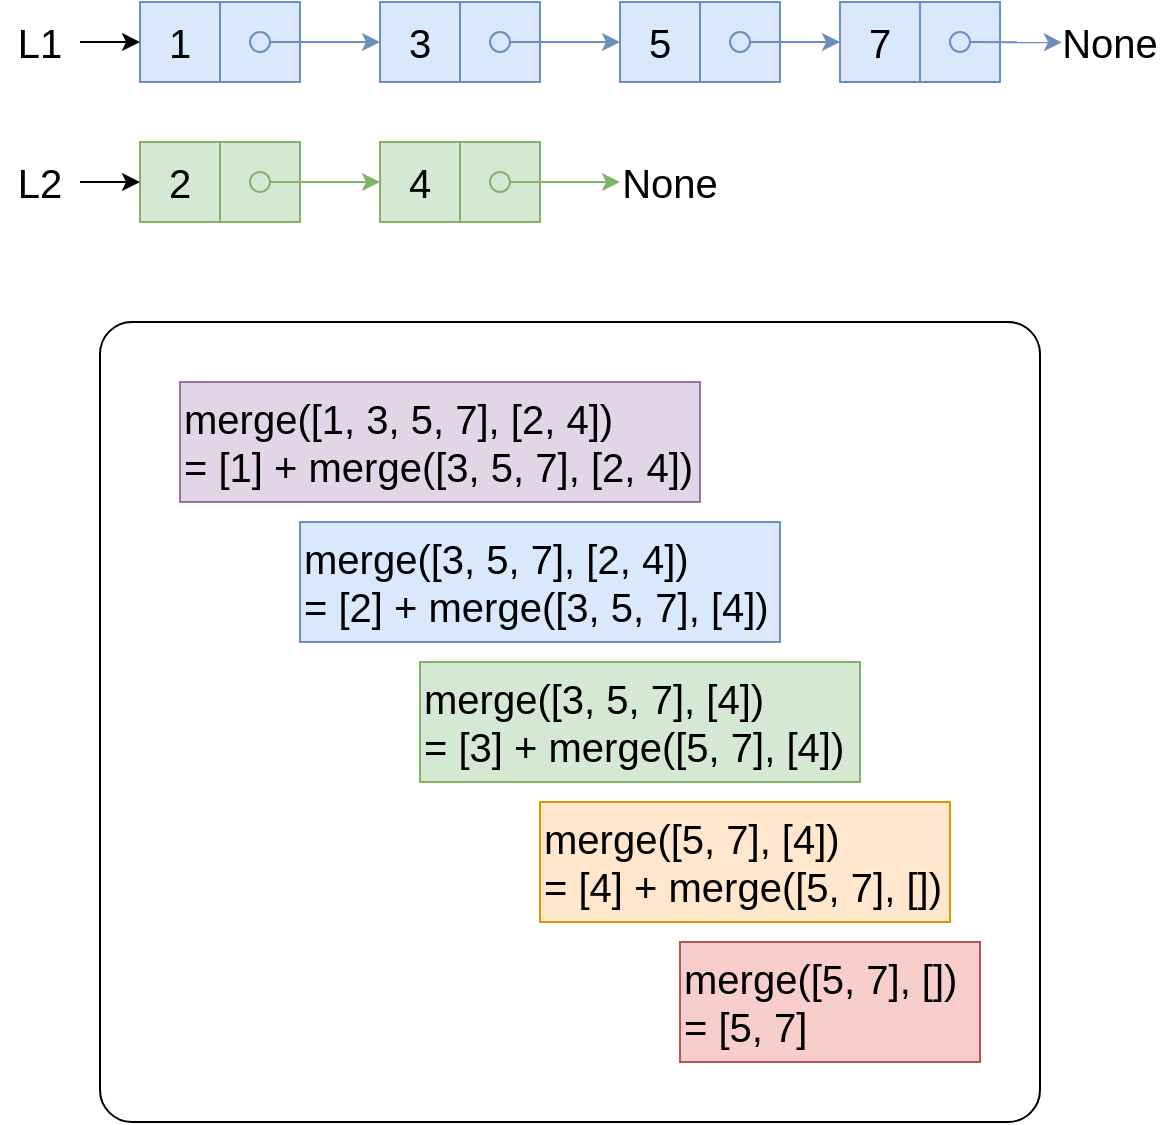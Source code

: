 <mxfile version="14.7.6" type="github">
  <diagram id="a430szO_g4folWIIHz0O" name="第 1 页">
    <mxGraphModel dx="1093" dy="656" grid="1" gridSize="10" guides="1" tooltips="1" connect="1" arrows="1" fold="1" page="1" pageScale="1" pageWidth="1169" pageHeight="827" math="0" shadow="0">
      <root>
        <mxCell id="0" />
        <mxCell id="1" parent="0" />
        <mxCell id="orhUgqsFpgOteOpga_pN-47" value="" style="rounded=1;whiteSpace=wrap;html=1;shadow=0;fontSize=20;arcSize=4;" vertex="1" parent="1">
          <mxGeometry x="70" y="330" width="470" height="400" as="geometry" />
        </mxCell>
        <mxCell id="orhUgqsFpgOteOpga_pN-5" value="" style="group;fillColor=#dae8fc;strokeColor=#6c8ebf;" vertex="1" connectable="0" parent="1">
          <mxGeometry x="90" y="170" width="80" height="40" as="geometry" />
        </mxCell>
        <mxCell id="orhUgqsFpgOteOpga_pN-3" value="&lt;font style=&quot;font-size: 20px&quot;&gt;1&lt;/font&gt;" style="rounded=0;whiteSpace=wrap;html=1;fillColor=#dae8fc;strokeColor=#6c8ebf;" vertex="1" parent="orhUgqsFpgOteOpga_pN-5">
          <mxGeometry width="40" height="40" as="geometry" />
        </mxCell>
        <mxCell id="orhUgqsFpgOteOpga_pN-4" value="" style="rounded=0;whiteSpace=wrap;html=1;fillColor=#dae8fc;strokeColor=#6c8ebf;" vertex="1" parent="orhUgqsFpgOteOpga_pN-5">
          <mxGeometry x="40" width="40" height="40" as="geometry" />
        </mxCell>
        <mxCell id="orhUgqsFpgOteOpga_pN-22" value="" style="ellipse;whiteSpace=wrap;html=1;aspect=fixed;fillColor=#dae8fc;strokeColor=#6c8ebf;" vertex="1" parent="orhUgqsFpgOteOpga_pN-5">
          <mxGeometry x="55" y="15" width="10" height="10" as="geometry" />
        </mxCell>
        <mxCell id="orhUgqsFpgOteOpga_pN-6" value="" style="group;fillColor=#dae8fc;strokeColor=#6c8ebf;" vertex="1" connectable="0" parent="1">
          <mxGeometry x="210" y="170" width="80" height="40" as="geometry" />
        </mxCell>
        <mxCell id="orhUgqsFpgOteOpga_pN-7" value="&lt;font style=&quot;font-size: 20px&quot;&gt;3&lt;/font&gt;" style="rounded=0;whiteSpace=wrap;html=1;fillColor=#dae8fc;strokeColor=#6c8ebf;" vertex="1" parent="orhUgqsFpgOteOpga_pN-6">
          <mxGeometry width="40" height="40" as="geometry" />
        </mxCell>
        <mxCell id="orhUgqsFpgOteOpga_pN-8" value="" style="rounded=0;whiteSpace=wrap;html=1;fillColor=#dae8fc;strokeColor=#6c8ebf;" vertex="1" parent="orhUgqsFpgOteOpga_pN-6">
          <mxGeometry x="40" width="40" height="40" as="geometry" />
        </mxCell>
        <mxCell id="orhUgqsFpgOteOpga_pN-23" value="" style="ellipse;whiteSpace=wrap;html=1;aspect=fixed;fillColor=#dae8fc;strokeColor=#6c8ebf;" vertex="1" parent="orhUgqsFpgOteOpga_pN-6">
          <mxGeometry x="55" y="15" width="10" height="10" as="geometry" />
        </mxCell>
        <mxCell id="orhUgqsFpgOteOpga_pN-9" value="" style="group;fillColor=#dae8fc;strokeColor=#6c8ebf;" vertex="1" connectable="0" parent="1">
          <mxGeometry x="330" y="170" width="80" height="40" as="geometry" />
        </mxCell>
        <mxCell id="orhUgqsFpgOteOpga_pN-10" value="&lt;font style=&quot;font-size: 20px&quot;&gt;5&lt;/font&gt;" style="rounded=0;whiteSpace=wrap;html=1;fillColor=#dae8fc;strokeColor=#6c8ebf;" vertex="1" parent="orhUgqsFpgOteOpga_pN-9">
          <mxGeometry width="40" height="40" as="geometry" />
        </mxCell>
        <mxCell id="orhUgqsFpgOteOpga_pN-11" value="" style="rounded=0;whiteSpace=wrap;html=1;fillColor=#dae8fc;strokeColor=#6c8ebf;" vertex="1" parent="orhUgqsFpgOteOpga_pN-9">
          <mxGeometry x="40" width="40" height="40" as="geometry" />
        </mxCell>
        <mxCell id="orhUgqsFpgOteOpga_pN-24" value="" style="ellipse;whiteSpace=wrap;html=1;aspect=fixed;fillColor=#dae8fc;strokeColor=#6c8ebf;" vertex="1" parent="orhUgqsFpgOteOpga_pN-9">
          <mxGeometry x="55" y="15" width="10" height="10" as="geometry" />
        </mxCell>
        <mxCell id="orhUgqsFpgOteOpga_pN-12" value="" style="group;fillColor=#dae8fc;strokeColor=#6c8ebf;" vertex="1" connectable="0" parent="1">
          <mxGeometry x="440" y="170" width="80" height="40" as="geometry" />
        </mxCell>
        <mxCell id="orhUgqsFpgOteOpga_pN-13" value="&lt;font style=&quot;font-size: 20px&quot;&gt;7&lt;/font&gt;" style="rounded=0;whiteSpace=wrap;html=1;fillColor=#dae8fc;strokeColor=#6c8ebf;" vertex="1" parent="orhUgqsFpgOteOpga_pN-12">
          <mxGeometry width="40" height="40" as="geometry" />
        </mxCell>
        <mxCell id="orhUgqsFpgOteOpga_pN-14" value="" style="rounded=0;whiteSpace=wrap;html=1;fillColor=#dae8fc;strokeColor=#6c8ebf;" vertex="1" parent="orhUgqsFpgOteOpga_pN-12">
          <mxGeometry x="40" width="40" height="40" as="geometry" />
        </mxCell>
        <mxCell id="orhUgqsFpgOteOpga_pN-25" value="" style="ellipse;whiteSpace=wrap;html=1;aspect=fixed;fillColor=#dae8fc;strokeColor=#6c8ebf;" vertex="1" parent="orhUgqsFpgOteOpga_pN-12">
          <mxGeometry x="55" y="15" width="10" height="10" as="geometry" />
        </mxCell>
        <mxCell id="orhUgqsFpgOteOpga_pN-15" value="" style="group;fillColor=#d5e8d4;strokeColor=#82b366;" vertex="1" connectable="0" parent="1">
          <mxGeometry x="90" y="240" width="80" height="40" as="geometry" />
        </mxCell>
        <mxCell id="orhUgqsFpgOteOpga_pN-16" value="&lt;span style=&quot;font-size: 20px&quot;&gt;2&lt;/span&gt;" style="rounded=0;whiteSpace=wrap;html=1;fillColor=#d5e8d4;strokeColor=#82b366;" vertex="1" parent="orhUgqsFpgOteOpga_pN-15">
          <mxGeometry width="40" height="40" as="geometry" />
        </mxCell>
        <mxCell id="orhUgqsFpgOteOpga_pN-17" value="" style="rounded=0;whiteSpace=wrap;html=1;fillColor=#d5e8d4;strokeColor=#82b366;" vertex="1" parent="orhUgqsFpgOteOpga_pN-15">
          <mxGeometry x="40" width="40" height="40" as="geometry" />
        </mxCell>
        <mxCell id="orhUgqsFpgOteOpga_pN-26" value="" style="ellipse;whiteSpace=wrap;html=1;aspect=fixed;fillColor=#d5e8d4;strokeColor=#82b366;" vertex="1" parent="orhUgqsFpgOteOpga_pN-15">
          <mxGeometry x="55" y="15" width="10" height="10" as="geometry" />
        </mxCell>
        <mxCell id="orhUgqsFpgOteOpga_pN-18" value="" style="group;fillColor=#d5e8d4;strokeColor=#82b366;" vertex="1" connectable="0" parent="1">
          <mxGeometry x="210" y="240" width="80" height="40" as="geometry" />
        </mxCell>
        <mxCell id="orhUgqsFpgOteOpga_pN-19" value="&lt;span style=&quot;font-size: 20px&quot;&gt;4&lt;/span&gt;" style="rounded=0;whiteSpace=wrap;html=1;fillColor=#d5e8d4;strokeColor=#82b366;" vertex="1" parent="orhUgqsFpgOteOpga_pN-18">
          <mxGeometry width="40" height="40" as="geometry" />
        </mxCell>
        <mxCell id="orhUgqsFpgOteOpga_pN-20" value="" style="rounded=0;whiteSpace=wrap;html=1;fillColor=#d5e8d4;strokeColor=#82b366;" vertex="1" parent="orhUgqsFpgOteOpga_pN-18">
          <mxGeometry x="40" width="40" height="40" as="geometry" />
        </mxCell>
        <mxCell id="orhUgqsFpgOteOpga_pN-27" value="" style="ellipse;whiteSpace=wrap;html=1;aspect=fixed;fillColor=#d5e8d4;strokeColor=#82b366;" vertex="1" parent="orhUgqsFpgOteOpga_pN-18">
          <mxGeometry x="55" y="15" width="10" height="10" as="geometry" />
        </mxCell>
        <mxCell id="orhUgqsFpgOteOpga_pN-28" style="edgeStyle=none;rounded=0;orthogonalLoop=1;jettySize=auto;html=1;exitX=1;exitY=0.5;exitDx=0;exitDy=0;entryX=0;entryY=0.5;entryDx=0;entryDy=0;endArrow=classic;endFill=1;fillColor=#dae8fc;strokeColor=#6c8ebf;" edge="1" parent="1" source="orhUgqsFpgOteOpga_pN-22" target="orhUgqsFpgOteOpga_pN-7">
          <mxGeometry relative="1" as="geometry" />
        </mxCell>
        <mxCell id="orhUgqsFpgOteOpga_pN-29" style="edgeStyle=none;rounded=0;orthogonalLoop=1;jettySize=auto;html=1;exitX=1;exitY=0.5;exitDx=0;exitDy=0;entryX=0;entryY=0.5;entryDx=0;entryDy=0;endArrow=classic;endFill=1;fillColor=#dae8fc;strokeColor=#6c8ebf;" edge="1" parent="1" source="orhUgqsFpgOteOpga_pN-23" target="orhUgqsFpgOteOpga_pN-10">
          <mxGeometry relative="1" as="geometry" />
        </mxCell>
        <mxCell id="orhUgqsFpgOteOpga_pN-30" style="edgeStyle=none;rounded=0;orthogonalLoop=1;jettySize=auto;html=1;exitX=1;exitY=0.5;exitDx=0;exitDy=0;entryX=0;entryY=0.5;entryDx=0;entryDy=0;endArrow=classic;endFill=1;fillColor=#dae8fc;strokeColor=#6c8ebf;" edge="1" parent="1" source="orhUgqsFpgOteOpga_pN-24" target="orhUgqsFpgOteOpga_pN-13">
          <mxGeometry relative="1" as="geometry" />
        </mxCell>
        <mxCell id="orhUgqsFpgOteOpga_pN-31" style="edgeStyle=none;rounded=0;orthogonalLoop=1;jettySize=auto;html=1;exitX=1;exitY=0.5;exitDx=0;exitDy=0;endArrow=classic;endFill=1;fillColor=#dae8fc;strokeColor=#6c8ebf;" edge="1" parent="1" source="orhUgqsFpgOteOpga_pN-25">
          <mxGeometry relative="1" as="geometry">
            <mxPoint x="550.952" y="190.19" as="targetPoint" />
          </mxGeometry>
        </mxCell>
        <mxCell id="orhUgqsFpgOteOpga_pN-32" style="edgeStyle=none;rounded=0;orthogonalLoop=1;jettySize=auto;html=1;exitX=1;exitY=0.5;exitDx=0;exitDy=0;entryX=0;entryY=0.5;entryDx=0;entryDy=0;endArrow=classic;endFill=1;fillColor=#d5e8d4;strokeColor=#82b366;" edge="1" parent="1" source="orhUgqsFpgOteOpga_pN-26" target="orhUgqsFpgOteOpga_pN-19">
          <mxGeometry relative="1" as="geometry" />
        </mxCell>
        <mxCell id="orhUgqsFpgOteOpga_pN-33" style="edgeStyle=none;rounded=0;orthogonalLoop=1;jettySize=auto;html=1;exitX=1;exitY=0.5;exitDx=0;exitDy=0;endArrow=classic;endFill=1;fillColor=#d5e8d4;strokeColor=#82b366;entryX=0;entryY=0.5;entryDx=0;entryDy=0;" edge="1" parent="1" source="orhUgqsFpgOteOpga_pN-27" target="orhUgqsFpgOteOpga_pN-38">
          <mxGeometry relative="1" as="geometry">
            <mxPoint x="330" y="260.19" as="targetPoint" />
          </mxGeometry>
        </mxCell>
        <mxCell id="orhUgqsFpgOteOpga_pN-36" style="edgeStyle=none;rounded=0;orthogonalLoop=1;jettySize=auto;html=1;exitX=1;exitY=0.5;exitDx=0;exitDy=0;entryX=0;entryY=0.5;entryDx=0;entryDy=0;fontSize=20;endArrow=classic;endFill=1;" edge="1" parent="1" source="orhUgqsFpgOteOpga_pN-34" target="orhUgqsFpgOteOpga_pN-3">
          <mxGeometry relative="1" as="geometry" />
        </mxCell>
        <mxCell id="orhUgqsFpgOteOpga_pN-34" value="L1" style="text;html=1;strokeColor=none;fillColor=none;align=center;verticalAlign=middle;whiteSpace=wrap;rounded=0;fontSize=20;" vertex="1" parent="1">
          <mxGeometry x="20" y="180" width="40" height="20" as="geometry" />
        </mxCell>
        <mxCell id="orhUgqsFpgOteOpga_pN-37" style="edgeStyle=none;rounded=0;orthogonalLoop=1;jettySize=auto;html=1;exitX=1;exitY=0.5;exitDx=0;exitDy=0;entryX=0;entryY=0.5;entryDx=0;entryDy=0;fontSize=20;endArrow=classic;endFill=1;" edge="1" parent="1" source="orhUgqsFpgOteOpga_pN-35" target="orhUgqsFpgOteOpga_pN-16">
          <mxGeometry relative="1" as="geometry" />
        </mxCell>
        <mxCell id="orhUgqsFpgOteOpga_pN-35" value="L2" style="text;html=1;strokeColor=none;fillColor=none;align=center;verticalAlign=middle;whiteSpace=wrap;rounded=0;fontSize=20;" vertex="1" parent="1">
          <mxGeometry x="20" y="250" width="40" height="20" as="geometry" />
        </mxCell>
        <mxCell id="orhUgqsFpgOteOpga_pN-38" value="None" style="text;html=1;strokeColor=none;fillColor=none;align=center;verticalAlign=middle;whiteSpace=wrap;rounded=0;fontSize=20;" vertex="1" parent="1">
          <mxGeometry x="330" y="250" width="50" height="20" as="geometry" />
        </mxCell>
        <mxCell id="orhUgqsFpgOteOpga_pN-40" value="None" style="text;html=1;strokeColor=none;fillColor=none;align=center;verticalAlign=middle;whiteSpace=wrap;rounded=0;fontSize=20;" vertex="1" parent="1">
          <mxGeometry x="550" y="180" width="50" height="20" as="geometry" />
        </mxCell>
        <mxCell id="orhUgqsFpgOteOpga_pN-41" value="merge([1, 3, 5, 7], [2, 4])&lt;br&gt;= [1] + merge([3, 5, 7], [2, 4])" style="text;html=1;strokeColor=#9673a6;fillColor=#e1d5e7;align=left;verticalAlign=middle;whiteSpace=wrap;rounded=0;fontSize=20;" vertex="1" parent="1">
          <mxGeometry x="110" y="360" width="260" height="60" as="geometry" />
        </mxCell>
        <mxCell id="orhUgqsFpgOteOpga_pN-42" value="merge([3, 5, 7], [2, 4])&lt;br&gt;= [2] + merge([3, 5, 7], [4])" style="text;html=1;strokeColor=#6c8ebf;fillColor=#dae8fc;align=left;verticalAlign=middle;whiteSpace=wrap;rounded=0;fontSize=20;" vertex="1" parent="1">
          <mxGeometry x="170" y="430" width="240" height="60" as="geometry" />
        </mxCell>
        <mxCell id="orhUgqsFpgOteOpga_pN-43" value="merge([3, 5, 7], [4])&lt;br&gt;= [3] + merge([5, 7], [4])" style="text;html=1;strokeColor=#82b366;fillColor=#d5e8d4;align=left;verticalAlign=middle;whiteSpace=wrap;rounded=0;fontSize=20;" vertex="1" parent="1">
          <mxGeometry x="230" y="500" width="220" height="60" as="geometry" />
        </mxCell>
        <mxCell id="orhUgqsFpgOteOpga_pN-44" value="merge([5, 7], [4])&lt;br&gt;= [4] + merge([5, 7], [])" style="text;html=1;strokeColor=#d79b00;fillColor=#ffe6cc;align=left;verticalAlign=middle;whiteSpace=wrap;rounded=0;fontSize=20;" vertex="1" parent="1">
          <mxGeometry x="290" y="570" width="205" height="60" as="geometry" />
        </mxCell>
        <mxCell id="orhUgqsFpgOteOpga_pN-45" value="merge([5, 7], [])&lt;br&gt;= [5, 7]" style="text;html=1;strokeColor=#b85450;fillColor=#f8cecc;align=left;verticalAlign=middle;whiteSpace=wrap;rounded=0;fontSize=20;" vertex="1" parent="1">
          <mxGeometry x="360" y="640" width="150" height="60" as="geometry" />
        </mxCell>
      </root>
    </mxGraphModel>
  </diagram>
</mxfile>
